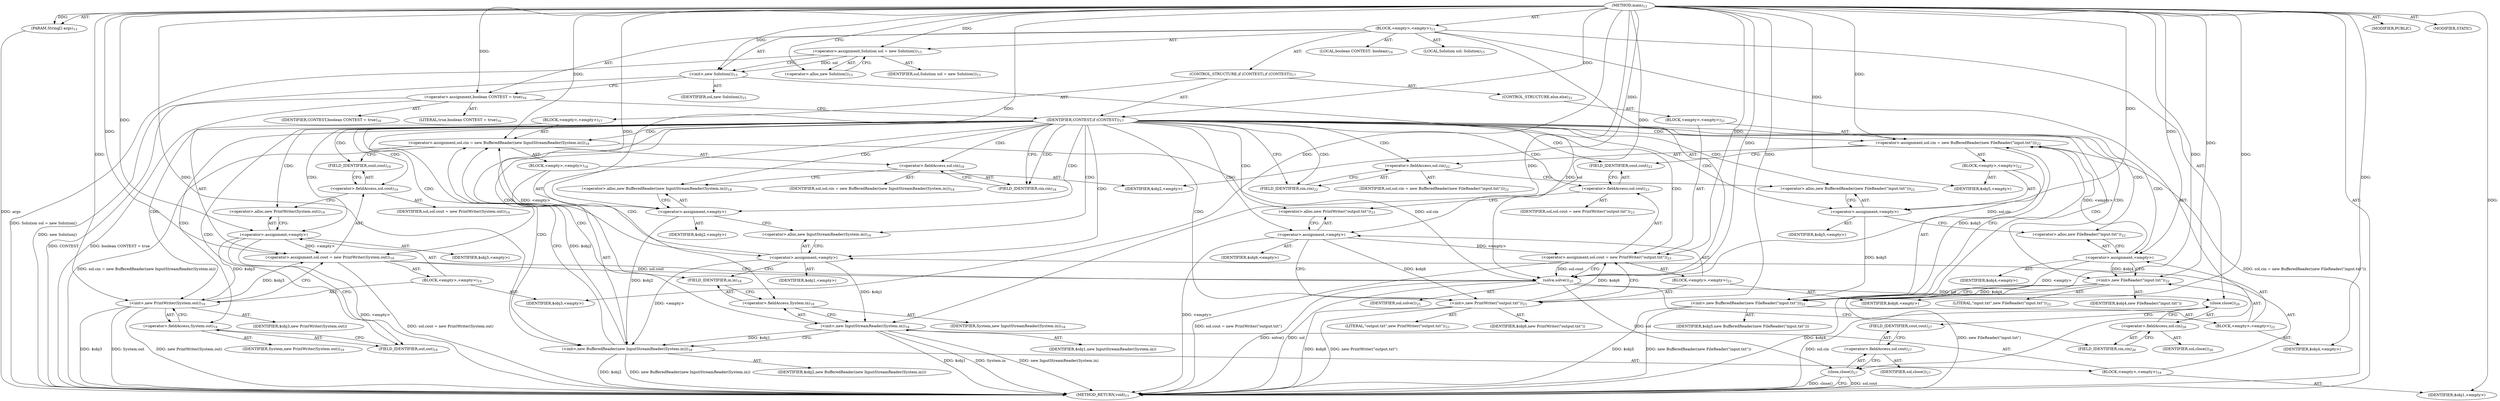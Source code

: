 digraph "main" {  
"21" [label = <(METHOD,main)<SUB>13</SUB>> ]
"22" [label = <(PARAM,String[] args)<SUB>13</SUB>> ]
"23" [label = <(BLOCK,&lt;empty&gt;,&lt;empty&gt;)<SUB>13</SUB>> ]
"4" [label = <(LOCAL,Solution sol: Solution)<SUB>15</SUB>> ]
"24" [label = <(&lt;operator&gt;.assignment,Solution sol = new Solution())<SUB>15</SUB>> ]
"25" [label = <(IDENTIFIER,sol,Solution sol = new Solution())<SUB>15</SUB>> ]
"26" [label = <(&lt;operator&gt;.alloc,new Solution())<SUB>15</SUB>> ]
"27" [label = <(&lt;init&gt;,new Solution())<SUB>15</SUB>> ]
"3" [label = <(IDENTIFIER,sol,new Solution())<SUB>15</SUB>> ]
"28" [label = <(LOCAL,boolean CONTEST: boolean)<SUB>16</SUB>> ]
"29" [label = <(&lt;operator&gt;.assignment,boolean CONTEST = true)<SUB>16</SUB>> ]
"30" [label = <(IDENTIFIER,CONTEST,boolean CONTEST = true)<SUB>16</SUB>> ]
"31" [label = <(LITERAL,true,boolean CONTEST = true)<SUB>16</SUB>> ]
"32" [label = <(CONTROL_STRUCTURE,if (CONTEST),if (CONTEST))<SUB>17</SUB>> ]
"33" [label = <(IDENTIFIER,CONTEST,if (CONTEST))<SUB>17</SUB>> ]
"34" [label = <(BLOCK,&lt;empty&gt;,&lt;empty&gt;)<SUB>17</SUB>> ]
"35" [label = <(&lt;operator&gt;.assignment,sol.cin = new BufferedReader(new InputStreamReader(System.in)))<SUB>18</SUB>> ]
"36" [label = <(&lt;operator&gt;.fieldAccess,sol.cin)<SUB>18</SUB>> ]
"37" [label = <(IDENTIFIER,sol,sol.cin = new BufferedReader(new InputStreamReader(System.in)))<SUB>18</SUB>> ]
"38" [label = <(FIELD_IDENTIFIER,cin,cin)<SUB>18</SUB>> ]
"39" [label = <(BLOCK,&lt;empty&gt;,&lt;empty&gt;)<SUB>18</SUB>> ]
"40" [label = <(&lt;operator&gt;.assignment,&lt;empty&gt;)> ]
"41" [label = <(IDENTIFIER,$obj2,&lt;empty&gt;)> ]
"42" [label = <(&lt;operator&gt;.alloc,new BufferedReader(new InputStreamReader(System.in)))<SUB>18</SUB>> ]
"43" [label = <(&lt;init&gt;,new BufferedReader(new InputStreamReader(System.in)))<SUB>18</SUB>> ]
"44" [label = <(IDENTIFIER,$obj2,new BufferedReader(new InputStreamReader(System.in)))> ]
"45" [label = <(BLOCK,&lt;empty&gt;,&lt;empty&gt;)<SUB>18</SUB>> ]
"46" [label = <(&lt;operator&gt;.assignment,&lt;empty&gt;)> ]
"47" [label = <(IDENTIFIER,$obj1,&lt;empty&gt;)> ]
"48" [label = <(&lt;operator&gt;.alloc,new InputStreamReader(System.in))<SUB>18</SUB>> ]
"49" [label = <(&lt;init&gt;,new InputStreamReader(System.in))<SUB>18</SUB>> ]
"50" [label = <(IDENTIFIER,$obj1,new InputStreamReader(System.in))> ]
"51" [label = <(&lt;operator&gt;.fieldAccess,System.in)<SUB>18</SUB>> ]
"52" [label = <(IDENTIFIER,System,new InputStreamReader(System.in))<SUB>18</SUB>> ]
"53" [label = <(FIELD_IDENTIFIER,in,in)<SUB>18</SUB>> ]
"54" [label = <(IDENTIFIER,$obj1,&lt;empty&gt;)> ]
"55" [label = <(IDENTIFIER,$obj2,&lt;empty&gt;)> ]
"56" [label = <(&lt;operator&gt;.assignment,sol.cout = new PrintWriter(System.out))<SUB>19</SUB>> ]
"57" [label = <(&lt;operator&gt;.fieldAccess,sol.cout)<SUB>19</SUB>> ]
"58" [label = <(IDENTIFIER,sol,sol.cout = new PrintWriter(System.out))<SUB>19</SUB>> ]
"59" [label = <(FIELD_IDENTIFIER,cout,cout)<SUB>19</SUB>> ]
"60" [label = <(BLOCK,&lt;empty&gt;,&lt;empty&gt;)<SUB>19</SUB>> ]
"61" [label = <(&lt;operator&gt;.assignment,&lt;empty&gt;)> ]
"62" [label = <(IDENTIFIER,$obj3,&lt;empty&gt;)> ]
"63" [label = <(&lt;operator&gt;.alloc,new PrintWriter(System.out))<SUB>19</SUB>> ]
"64" [label = <(&lt;init&gt;,new PrintWriter(System.out))<SUB>19</SUB>> ]
"65" [label = <(IDENTIFIER,$obj3,new PrintWriter(System.out))> ]
"66" [label = <(&lt;operator&gt;.fieldAccess,System.out)<SUB>19</SUB>> ]
"67" [label = <(IDENTIFIER,System,new PrintWriter(System.out))<SUB>19</SUB>> ]
"68" [label = <(FIELD_IDENTIFIER,out,out)<SUB>19</SUB>> ]
"69" [label = <(IDENTIFIER,$obj3,&lt;empty&gt;)> ]
"70" [label = <(CONTROL_STRUCTURE,else,else)<SUB>21</SUB>> ]
"71" [label = <(BLOCK,&lt;empty&gt;,&lt;empty&gt;)<SUB>21</SUB>> ]
"72" [label = <(&lt;operator&gt;.assignment,sol.cin = new BufferedReader(new FileReader(&quot;input.txt&quot;)))<SUB>22</SUB>> ]
"73" [label = <(&lt;operator&gt;.fieldAccess,sol.cin)<SUB>22</SUB>> ]
"74" [label = <(IDENTIFIER,sol,sol.cin = new BufferedReader(new FileReader(&quot;input.txt&quot;)))<SUB>22</SUB>> ]
"75" [label = <(FIELD_IDENTIFIER,cin,cin)<SUB>22</SUB>> ]
"76" [label = <(BLOCK,&lt;empty&gt;,&lt;empty&gt;)<SUB>22</SUB>> ]
"77" [label = <(&lt;operator&gt;.assignment,&lt;empty&gt;)> ]
"78" [label = <(IDENTIFIER,$obj5,&lt;empty&gt;)> ]
"79" [label = <(&lt;operator&gt;.alloc,new BufferedReader(new FileReader(&quot;input.txt&quot;)))<SUB>22</SUB>> ]
"80" [label = <(&lt;init&gt;,new BufferedReader(new FileReader(&quot;input.txt&quot;)))<SUB>22</SUB>> ]
"81" [label = <(IDENTIFIER,$obj5,new BufferedReader(new FileReader(&quot;input.txt&quot;)))> ]
"82" [label = <(BLOCK,&lt;empty&gt;,&lt;empty&gt;)<SUB>22</SUB>> ]
"83" [label = <(&lt;operator&gt;.assignment,&lt;empty&gt;)> ]
"84" [label = <(IDENTIFIER,$obj4,&lt;empty&gt;)> ]
"85" [label = <(&lt;operator&gt;.alloc,new FileReader(&quot;input.txt&quot;))<SUB>22</SUB>> ]
"86" [label = <(&lt;init&gt;,new FileReader(&quot;input.txt&quot;))<SUB>22</SUB>> ]
"87" [label = <(IDENTIFIER,$obj4,new FileReader(&quot;input.txt&quot;))> ]
"88" [label = <(LITERAL,&quot;input.txt&quot;,new FileReader(&quot;input.txt&quot;))<SUB>22</SUB>> ]
"89" [label = <(IDENTIFIER,$obj4,&lt;empty&gt;)> ]
"90" [label = <(IDENTIFIER,$obj5,&lt;empty&gt;)> ]
"91" [label = <(&lt;operator&gt;.assignment,sol.cout = new PrintWriter(&quot;output.txt&quot;))<SUB>23</SUB>> ]
"92" [label = <(&lt;operator&gt;.fieldAccess,sol.cout)<SUB>23</SUB>> ]
"93" [label = <(IDENTIFIER,sol,sol.cout = new PrintWriter(&quot;output.txt&quot;))<SUB>23</SUB>> ]
"94" [label = <(FIELD_IDENTIFIER,cout,cout)<SUB>23</SUB>> ]
"95" [label = <(BLOCK,&lt;empty&gt;,&lt;empty&gt;)<SUB>23</SUB>> ]
"96" [label = <(&lt;operator&gt;.assignment,&lt;empty&gt;)> ]
"97" [label = <(IDENTIFIER,$obj6,&lt;empty&gt;)> ]
"98" [label = <(&lt;operator&gt;.alloc,new PrintWriter(&quot;output.txt&quot;))<SUB>23</SUB>> ]
"99" [label = <(&lt;init&gt;,new PrintWriter(&quot;output.txt&quot;))<SUB>23</SUB>> ]
"100" [label = <(IDENTIFIER,$obj6,new PrintWriter(&quot;output.txt&quot;))> ]
"101" [label = <(LITERAL,&quot;output.txt&quot;,new PrintWriter(&quot;output.txt&quot;))<SUB>23</SUB>> ]
"102" [label = <(IDENTIFIER,$obj6,&lt;empty&gt;)> ]
"103" [label = <(solve,solve())<SUB>25</SUB>> ]
"104" [label = <(IDENTIFIER,sol,solve())<SUB>25</SUB>> ]
"105" [label = <(close,close())<SUB>26</SUB>> ]
"106" [label = <(&lt;operator&gt;.fieldAccess,sol.cin)<SUB>26</SUB>> ]
"107" [label = <(IDENTIFIER,sol,close())<SUB>26</SUB>> ]
"108" [label = <(FIELD_IDENTIFIER,cin,cin)<SUB>26</SUB>> ]
"109" [label = <(close,close())<SUB>27</SUB>> ]
"110" [label = <(&lt;operator&gt;.fieldAccess,sol.cout)<SUB>27</SUB>> ]
"111" [label = <(IDENTIFIER,sol,close())<SUB>27</SUB>> ]
"112" [label = <(FIELD_IDENTIFIER,cout,cout)<SUB>27</SUB>> ]
"113" [label = <(MODIFIER,PUBLIC)> ]
"114" [label = <(MODIFIER,STATIC)> ]
"115" [label = <(METHOD_RETURN,void)<SUB>13</SUB>> ]
  "21" -> "22"  [ label = "AST: "] 
  "21" -> "23"  [ label = "AST: "] 
  "21" -> "113"  [ label = "AST: "] 
  "21" -> "114"  [ label = "AST: "] 
  "21" -> "115"  [ label = "AST: "] 
  "23" -> "4"  [ label = "AST: "] 
  "23" -> "24"  [ label = "AST: "] 
  "23" -> "27"  [ label = "AST: "] 
  "23" -> "28"  [ label = "AST: "] 
  "23" -> "29"  [ label = "AST: "] 
  "23" -> "32"  [ label = "AST: "] 
  "23" -> "103"  [ label = "AST: "] 
  "23" -> "105"  [ label = "AST: "] 
  "23" -> "109"  [ label = "AST: "] 
  "24" -> "25"  [ label = "AST: "] 
  "24" -> "26"  [ label = "AST: "] 
  "27" -> "3"  [ label = "AST: "] 
  "29" -> "30"  [ label = "AST: "] 
  "29" -> "31"  [ label = "AST: "] 
  "32" -> "33"  [ label = "AST: "] 
  "32" -> "34"  [ label = "AST: "] 
  "32" -> "70"  [ label = "AST: "] 
  "34" -> "35"  [ label = "AST: "] 
  "34" -> "56"  [ label = "AST: "] 
  "35" -> "36"  [ label = "AST: "] 
  "35" -> "39"  [ label = "AST: "] 
  "36" -> "37"  [ label = "AST: "] 
  "36" -> "38"  [ label = "AST: "] 
  "39" -> "40"  [ label = "AST: "] 
  "39" -> "43"  [ label = "AST: "] 
  "39" -> "55"  [ label = "AST: "] 
  "40" -> "41"  [ label = "AST: "] 
  "40" -> "42"  [ label = "AST: "] 
  "43" -> "44"  [ label = "AST: "] 
  "43" -> "45"  [ label = "AST: "] 
  "45" -> "46"  [ label = "AST: "] 
  "45" -> "49"  [ label = "AST: "] 
  "45" -> "54"  [ label = "AST: "] 
  "46" -> "47"  [ label = "AST: "] 
  "46" -> "48"  [ label = "AST: "] 
  "49" -> "50"  [ label = "AST: "] 
  "49" -> "51"  [ label = "AST: "] 
  "51" -> "52"  [ label = "AST: "] 
  "51" -> "53"  [ label = "AST: "] 
  "56" -> "57"  [ label = "AST: "] 
  "56" -> "60"  [ label = "AST: "] 
  "57" -> "58"  [ label = "AST: "] 
  "57" -> "59"  [ label = "AST: "] 
  "60" -> "61"  [ label = "AST: "] 
  "60" -> "64"  [ label = "AST: "] 
  "60" -> "69"  [ label = "AST: "] 
  "61" -> "62"  [ label = "AST: "] 
  "61" -> "63"  [ label = "AST: "] 
  "64" -> "65"  [ label = "AST: "] 
  "64" -> "66"  [ label = "AST: "] 
  "66" -> "67"  [ label = "AST: "] 
  "66" -> "68"  [ label = "AST: "] 
  "70" -> "71"  [ label = "AST: "] 
  "71" -> "72"  [ label = "AST: "] 
  "71" -> "91"  [ label = "AST: "] 
  "72" -> "73"  [ label = "AST: "] 
  "72" -> "76"  [ label = "AST: "] 
  "73" -> "74"  [ label = "AST: "] 
  "73" -> "75"  [ label = "AST: "] 
  "76" -> "77"  [ label = "AST: "] 
  "76" -> "80"  [ label = "AST: "] 
  "76" -> "90"  [ label = "AST: "] 
  "77" -> "78"  [ label = "AST: "] 
  "77" -> "79"  [ label = "AST: "] 
  "80" -> "81"  [ label = "AST: "] 
  "80" -> "82"  [ label = "AST: "] 
  "82" -> "83"  [ label = "AST: "] 
  "82" -> "86"  [ label = "AST: "] 
  "82" -> "89"  [ label = "AST: "] 
  "83" -> "84"  [ label = "AST: "] 
  "83" -> "85"  [ label = "AST: "] 
  "86" -> "87"  [ label = "AST: "] 
  "86" -> "88"  [ label = "AST: "] 
  "91" -> "92"  [ label = "AST: "] 
  "91" -> "95"  [ label = "AST: "] 
  "92" -> "93"  [ label = "AST: "] 
  "92" -> "94"  [ label = "AST: "] 
  "95" -> "96"  [ label = "AST: "] 
  "95" -> "99"  [ label = "AST: "] 
  "95" -> "102"  [ label = "AST: "] 
  "96" -> "97"  [ label = "AST: "] 
  "96" -> "98"  [ label = "AST: "] 
  "99" -> "100"  [ label = "AST: "] 
  "99" -> "101"  [ label = "AST: "] 
  "103" -> "104"  [ label = "AST: "] 
  "105" -> "106"  [ label = "AST: "] 
  "106" -> "107"  [ label = "AST: "] 
  "106" -> "108"  [ label = "AST: "] 
  "109" -> "110"  [ label = "AST: "] 
  "110" -> "111"  [ label = "AST: "] 
  "110" -> "112"  [ label = "AST: "] 
  "24" -> "27"  [ label = "CFG: "] 
  "27" -> "29"  [ label = "CFG: "] 
  "29" -> "33"  [ label = "CFG: "] 
  "103" -> "108"  [ label = "CFG: "] 
  "105" -> "112"  [ label = "CFG: "] 
  "109" -> "115"  [ label = "CFG: "] 
  "26" -> "24"  [ label = "CFG: "] 
  "33" -> "38"  [ label = "CFG: "] 
  "33" -> "75"  [ label = "CFG: "] 
  "106" -> "105"  [ label = "CFG: "] 
  "110" -> "109"  [ label = "CFG: "] 
  "35" -> "59"  [ label = "CFG: "] 
  "56" -> "103"  [ label = "CFG: "] 
  "108" -> "106"  [ label = "CFG: "] 
  "112" -> "110"  [ label = "CFG: "] 
  "36" -> "42"  [ label = "CFG: "] 
  "57" -> "63"  [ label = "CFG: "] 
  "72" -> "94"  [ label = "CFG: "] 
  "91" -> "103"  [ label = "CFG: "] 
  "38" -> "36"  [ label = "CFG: "] 
  "40" -> "48"  [ label = "CFG: "] 
  "43" -> "35"  [ label = "CFG: "] 
  "59" -> "57"  [ label = "CFG: "] 
  "61" -> "68"  [ label = "CFG: "] 
  "64" -> "56"  [ label = "CFG: "] 
  "73" -> "79"  [ label = "CFG: "] 
  "92" -> "98"  [ label = "CFG: "] 
  "42" -> "40"  [ label = "CFG: "] 
  "63" -> "61"  [ label = "CFG: "] 
  "66" -> "64"  [ label = "CFG: "] 
  "75" -> "73"  [ label = "CFG: "] 
  "77" -> "85"  [ label = "CFG: "] 
  "80" -> "72"  [ label = "CFG: "] 
  "94" -> "92"  [ label = "CFG: "] 
  "96" -> "99"  [ label = "CFG: "] 
  "99" -> "91"  [ label = "CFG: "] 
  "46" -> "53"  [ label = "CFG: "] 
  "49" -> "43"  [ label = "CFG: "] 
  "68" -> "66"  [ label = "CFG: "] 
  "79" -> "77"  [ label = "CFG: "] 
  "98" -> "96"  [ label = "CFG: "] 
  "48" -> "46"  [ label = "CFG: "] 
  "51" -> "49"  [ label = "CFG: "] 
  "83" -> "86"  [ label = "CFG: "] 
  "86" -> "80"  [ label = "CFG: "] 
  "53" -> "51"  [ label = "CFG: "] 
  "85" -> "83"  [ label = "CFG: "] 
  "21" -> "26"  [ label = "CFG: "] 
  "22" -> "115"  [ label = "DDG: args"] 
  "24" -> "115"  [ label = "DDG: Solution sol = new Solution()"] 
  "27" -> "115"  [ label = "DDG: new Solution()"] 
  "29" -> "115"  [ label = "DDG: CONTEST"] 
  "29" -> "115"  [ label = "DDG: boolean CONTEST = true"] 
  "80" -> "115"  [ label = "DDG: $obj5"] 
  "86" -> "115"  [ label = "DDG: $obj4"] 
  "86" -> "115"  [ label = "DDG: new FileReader(&quot;input.txt&quot;)"] 
  "80" -> "115"  [ label = "DDG: new BufferedReader(new FileReader(&quot;input.txt&quot;))"] 
  "72" -> "115"  [ label = "DDG: sol.cin = new BufferedReader(new FileReader(&quot;input.txt&quot;))"] 
  "96" -> "115"  [ label = "DDG: &lt;empty&gt;"] 
  "99" -> "115"  [ label = "DDG: $obj6"] 
  "99" -> "115"  [ label = "DDG: new PrintWriter(&quot;output.txt&quot;)"] 
  "91" -> "115"  [ label = "DDG: sol.cout = new PrintWriter(&quot;output.txt&quot;)"] 
  "43" -> "115"  [ label = "DDG: $obj2"] 
  "49" -> "115"  [ label = "DDG: $obj1"] 
  "49" -> "115"  [ label = "DDG: System.in"] 
  "49" -> "115"  [ label = "DDG: new InputStreamReader(System.in)"] 
  "43" -> "115"  [ label = "DDG: new BufferedReader(new InputStreamReader(System.in))"] 
  "35" -> "115"  [ label = "DDG: sol.cin = new BufferedReader(new InputStreamReader(System.in))"] 
  "61" -> "115"  [ label = "DDG: &lt;empty&gt;"] 
  "64" -> "115"  [ label = "DDG: $obj3"] 
  "64" -> "115"  [ label = "DDG: System.out"] 
  "64" -> "115"  [ label = "DDG: new PrintWriter(System.out)"] 
  "56" -> "115"  [ label = "DDG: sol.cout = new PrintWriter(System.out)"] 
  "103" -> "115"  [ label = "DDG: sol"] 
  "103" -> "115"  [ label = "DDG: solve()"] 
  "105" -> "115"  [ label = "DDG: sol.cin"] 
  "109" -> "115"  [ label = "DDG: sol.cout"] 
  "109" -> "115"  [ label = "DDG: close()"] 
  "21" -> "22"  [ label = "DDG: "] 
  "21" -> "24"  [ label = "DDG: "] 
  "21" -> "29"  [ label = "DDG: "] 
  "24" -> "27"  [ label = "DDG: sol"] 
  "21" -> "27"  [ label = "DDG: "] 
  "21" -> "33"  [ label = "DDG: "] 
  "27" -> "103"  [ label = "DDG: sol"] 
  "72" -> "103"  [ label = "DDG: sol.cin"] 
  "91" -> "103"  [ label = "DDG: sol.cout"] 
  "35" -> "103"  [ label = "DDG: sol.cin"] 
  "56" -> "103"  [ label = "DDG: sol.cout"] 
  "21" -> "103"  [ label = "DDG: "] 
  "103" -> "105"  [ label = "DDG: sol"] 
  "103" -> "109"  [ label = "DDG: sol"] 
  "46" -> "35"  [ label = "DDG: &lt;empty&gt;"] 
  "43" -> "35"  [ label = "DDG: $obj2"] 
  "21" -> "35"  [ label = "DDG: "] 
  "61" -> "56"  [ label = "DDG: &lt;empty&gt;"] 
  "64" -> "56"  [ label = "DDG: $obj3"] 
  "21" -> "56"  [ label = "DDG: "] 
  "83" -> "72"  [ label = "DDG: &lt;empty&gt;"] 
  "80" -> "72"  [ label = "DDG: $obj5"] 
  "21" -> "72"  [ label = "DDG: "] 
  "96" -> "91"  [ label = "DDG: &lt;empty&gt;"] 
  "99" -> "91"  [ label = "DDG: $obj6"] 
  "21" -> "91"  [ label = "DDG: "] 
  "21" -> "40"  [ label = "DDG: "] 
  "21" -> "55"  [ label = "DDG: "] 
  "21" -> "61"  [ label = "DDG: "] 
  "21" -> "69"  [ label = "DDG: "] 
  "40" -> "43"  [ label = "DDG: $obj2"] 
  "21" -> "43"  [ label = "DDG: "] 
  "46" -> "43"  [ label = "DDG: &lt;empty&gt;"] 
  "49" -> "43"  [ label = "DDG: $obj1"] 
  "61" -> "64"  [ label = "DDG: $obj3"] 
  "21" -> "64"  [ label = "DDG: "] 
  "21" -> "77"  [ label = "DDG: "] 
  "21" -> "90"  [ label = "DDG: "] 
  "21" -> "96"  [ label = "DDG: "] 
  "21" -> "102"  [ label = "DDG: "] 
  "21" -> "46"  [ label = "DDG: "] 
  "21" -> "54"  [ label = "DDG: "] 
  "77" -> "80"  [ label = "DDG: $obj5"] 
  "21" -> "80"  [ label = "DDG: "] 
  "83" -> "80"  [ label = "DDG: &lt;empty&gt;"] 
  "86" -> "80"  [ label = "DDG: $obj4"] 
  "96" -> "99"  [ label = "DDG: $obj6"] 
  "21" -> "99"  [ label = "DDG: "] 
  "46" -> "49"  [ label = "DDG: $obj1"] 
  "21" -> "49"  [ label = "DDG: "] 
  "21" -> "83"  [ label = "DDG: "] 
  "21" -> "89"  [ label = "DDG: "] 
  "83" -> "86"  [ label = "DDG: $obj4"] 
  "21" -> "86"  [ label = "DDG: "] 
  "33" -> "94"  [ label = "CDG: "] 
  "33" -> "48"  [ label = "CDG: "] 
  "33" -> "68"  [ label = "CDG: "] 
  "33" -> "49"  [ label = "CDG: "] 
  "33" -> "73"  [ label = "CDG: "] 
  "33" -> "96"  [ label = "CDG: "] 
  "33" -> "77"  [ label = "CDG: "] 
  "33" -> "64"  [ label = "CDG: "] 
  "33" -> "42"  [ label = "CDG: "] 
  "33" -> "51"  [ label = "CDG: "] 
  "33" -> "57"  [ label = "CDG: "] 
  "33" -> "66"  [ label = "CDG: "] 
  "33" -> "98"  [ label = "CDG: "] 
  "33" -> "75"  [ label = "CDG: "] 
  "33" -> "99"  [ label = "CDG: "] 
  "33" -> "46"  [ label = "CDG: "] 
  "33" -> "85"  [ label = "CDG: "] 
  "33" -> "38"  [ label = "CDG: "] 
  "33" -> "72"  [ label = "CDG: "] 
  "33" -> "56"  [ label = "CDG: "] 
  "33" -> "92"  [ label = "CDG: "] 
  "33" -> "40"  [ label = "CDG: "] 
  "33" -> "59"  [ label = "CDG: "] 
  "33" -> "91"  [ label = "CDG: "] 
  "33" -> "35"  [ label = "CDG: "] 
  "33" -> "79"  [ label = "CDG: "] 
  "33" -> "43"  [ label = "CDG: "] 
  "33" -> "80"  [ label = "CDG: "] 
  "33" -> "61"  [ label = "CDG: "] 
  "33" -> "83"  [ label = "CDG: "] 
  "33" -> "36"  [ label = "CDG: "] 
  "33" -> "53"  [ label = "CDG: "] 
  "33" -> "63"  [ label = "CDG: "] 
  "33" -> "86"  [ label = "CDG: "] 
}

